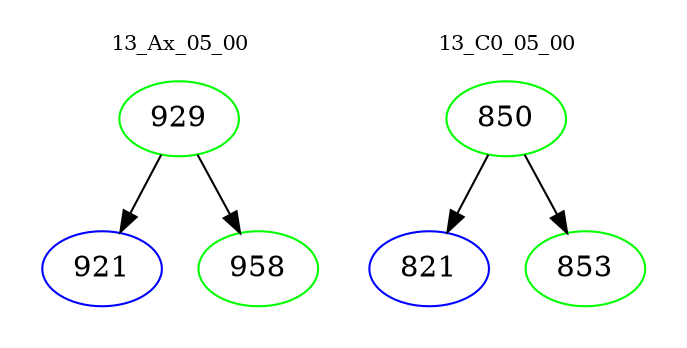 digraph{
subgraph cluster_0 {
color = white
label = "13_Ax_05_00";
fontsize=10;
T0_929 [label="929", color="green"]
T0_929 -> T0_921 [color="black"]
T0_921 [label="921", color="blue"]
T0_929 -> T0_958 [color="black"]
T0_958 [label="958", color="green"]
}
subgraph cluster_1 {
color = white
label = "13_C0_05_00";
fontsize=10;
T1_850 [label="850", color="green"]
T1_850 -> T1_821 [color="black"]
T1_821 [label="821", color="blue"]
T1_850 -> T1_853 [color="black"]
T1_853 [label="853", color="green"]
}
}
